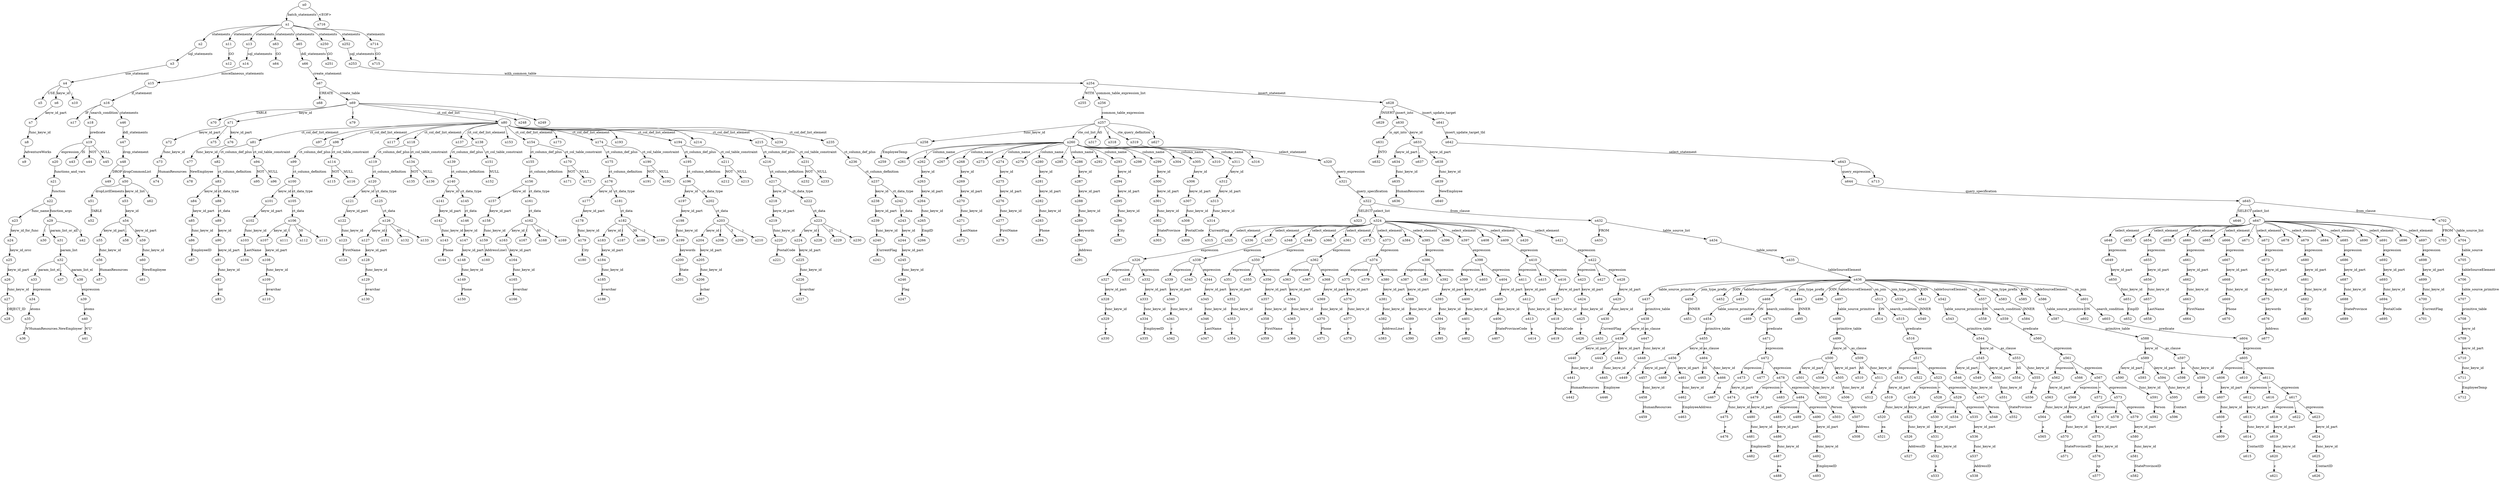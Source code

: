 digraph ParseTree {
  n0 -> n1 [label="batch_statements"];
  n1 -> n2 [label="statements"];
  n2 -> n3 [label="sql_statements"];
  n3 -> n4 [label="use_statement"];
  n4 -> n5 [label="USE"];
  n4 -> n6 [label="keyw_id"];
  n6 -> n7 [label="keyw_id_part"];
  n7 -> n8 [label="func_keyw_id"];
  n8 -> n9 [label="AdventureWorks"];
  n4 -> n10 [label=";"];
  n1 -> n11 [label="statements"];
  n11 -> n12 [label="GO"];
  n1 -> n13 [label="statements"];
  n13 -> n14 [label="sql_statements"];
  n14 -> n15 [label="miscellaneous_statements"];
  n15 -> n16 [label="if_statement"];
  n16 -> n17 [label="IF"];
  n16 -> n18 [label="search_condition"];
  n18 -> n19 [label="predicate"];
  n19 -> n20 [label="expression"];
  n20 -> n21 [label="functions_and_vars"];
  n21 -> n22 [label="function"];
  n22 -> n23 [label="func_name"];
  n23 -> n24 [label="keyw_id_for_func"];
  n24 -> n25 [label="keyw_id_orcc"];
  n25 -> n26 [label="keyw_id_part"];
  n26 -> n27 [label="func_keyw_id"];
  n27 -> n28 [label="OBJECT_ID"];
  n22 -> n29 [label="function_args"];
  n29 -> n30 [label="("];
  n29 -> n31 [label="param_list_or_all"];
  n31 -> n32 [label="param_list"];
  n32 -> n33 [label="param_list_el"];
  n33 -> n34 [label="expression"];
  n34 -> n35 [label="atoms"];
  n35 -> n36 [label="N'HumanResources.NewEmployee'"];
  n32 -> n37 [label=","];
  n32 -> n38 [label="param_list_el"];
  n38 -> n39 [label="expression"];
  n39 -> n40 [label="atoms"];
  n40 -> n41 [label="N'U'"];
  n29 -> n42 [label=")"];
  n19 -> n43 [label="IS"];
  n19 -> n44 [label="NOT"];
  n19 -> n45 [label="NULL"];
  n16 -> n46 [label="statements"];
  n46 -> n47 [label="ddl_statements"];
  n47 -> n48 [label="drop_statement"];
  n48 -> n49 [label="DROP"];
  n48 -> n50 [label="dropCommonList"];
  n50 -> n51 [label="dropListElements"];
  n51 -> n52 [label="TABLE"];
  n50 -> n53 [label="keyw_id_list"];
  n53 -> n54 [label="keyw_id"];
  n54 -> n55 [label="keyw_id_part"];
  n55 -> n56 [label="func_keyw_id"];
  n56 -> n57 [label="HumanResources"];
  n54 -> n58 [label="."];
  n54 -> n59 [label="keyw_id_part"];
  n59 -> n60 [label="func_keyw_id"];
  n60 -> n61 [label="NewEmployee"];
  n50 -> n62 [label=";"];
  n1 -> n63 [label="statements"];
  n63 -> n64 [label="GO"];
  n1 -> n65 [label="statements"];
  n65 -> n66 [label="ddl_statements"];
  n66 -> n67 [label="create_statement"];
  n67 -> n68 [label="CREATE"];
  n67 -> n69 [label="create_table"];
  n69 -> n70 [label="TABLE"];
  n69 -> n71 [label="keyw_id"];
  n71 -> n72 [label="keyw_id_part"];
  n72 -> n73 [label="func_keyw_id"];
  n73 -> n74 [label="HumanResources"];
  n71 -> n75 [label="."];
  n71 -> n76 [label="keyw_id_part"];
  n76 -> n77 [label="func_keyw_id"];
  n77 -> n78 [label="NewEmployee"];
  n69 -> n79 [label="("];
  n69 -> n80 [label="ct_col_def_list"];
  n80 -> n81 [label="ct_col_def_list_element"];
  n81 -> n82 [label="ct_column_def_plus"];
  n82 -> n83 [label="ct_column_definition"];
  n83 -> n84 [label="keyw_id"];
  n84 -> n85 [label="keyw_id_part"];
  n85 -> n86 [label="func_keyw_id"];
  n86 -> n87 [label="EmployeeID"];
  n83 -> n88 [label="ct_data_type"];
  n88 -> n89 [label="ct_data"];
  n89 -> n90 [label="keyw_id"];
  n90 -> n91 [label="keyw_id_part"];
  n91 -> n92 [label="func_keyw_id"];
  n92 -> n93 [label="int"];
  n81 -> n94 [label="ct_col_table_constraint"];
  n94 -> n95 [label="NOT"];
  n94 -> n96 [label="NULL"];
  n80 -> n97 [label=","];
  n80 -> n98 [label="ct_col_def_list_element"];
  n98 -> n99 [label="ct_column_def_plus"];
  n99 -> n100 [label="ct_column_definition"];
  n100 -> n101 [label="keyw_id"];
  n101 -> n102 [label="keyw_id_part"];
  n102 -> n103 [label="func_keyw_id"];
  n103 -> n104 [label="LastName"];
  n100 -> n105 [label="ct_data_type"];
  n105 -> n106 [label="ct_data"];
  n106 -> n107 [label="keyw_id"];
  n107 -> n108 [label="keyw_id_part"];
  n108 -> n109 [label="func_keyw_id"];
  n109 -> n110 [label="nvarchar"];
  n106 -> n111 [label="("];
  n106 -> n112 [label="50"];
  n106 -> n113 [label=")"];
  n98 -> n114 [label="ct_col_table_constraint"];
  n114 -> n115 [label="NOT"];
  n114 -> n116 [label="NULL"];
  n80 -> n117 [label=","];
  n80 -> n118 [label="ct_col_def_list_element"];
  n118 -> n119 [label="ct_column_def_plus"];
  n119 -> n120 [label="ct_column_definition"];
  n120 -> n121 [label="keyw_id"];
  n121 -> n122 [label="keyw_id_part"];
  n122 -> n123 [label="func_keyw_id"];
  n123 -> n124 [label="FirstName"];
  n120 -> n125 [label="ct_data_type"];
  n125 -> n126 [label="ct_data"];
  n126 -> n127 [label="keyw_id"];
  n127 -> n128 [label="keyw_id_part"];
  n128 -> n129 [label="func_keyw_id"];
  n129 -> n130 [label="nvarchar"];
  n126 -> n131 [label="("];
  n126 -> n132 [label="50"];
  n126 -> n133 [label=")"];
  n118 -> n134 [label="ct_col_table_constraint"];
  n134 -> n135 [label="NOT"];
  n134 -> n136 [label="NULL"];
  n80 -> n137 [label=","];
  n80 -> n138 [label="ct_col_def_list_element"];
  n138 -> n139 [label="ct_column_def_plus"];
  n139 -> n140 [label="ct_column_definition"];
  n140 -> n141 [label="keyw_id"];
  n141 -> n142 [label="keyw_id_part"];
  n142 -> n143 [label="func_keyw_id"];
  n143 -> n144 [label="Phone"];
  n140 -> n145 [label="ct_data_type"];
  n145 -> n146 [label="ct_data"];
  n146 -> n147 [label="keyw_id"];
  n147 -> n148 [label="keyw_id_part"];
  n148 -> n149 [label="func_keyw_id"];
  n149 -> n150 [label="Phone"];
  n138 -> n151 [label="ct_col_table_constraint"];
  n151 -> n152 [label="NULL"];
  n80 -> n153 [label=","];
  n80 -> n154 [label="ct_col_def_list_element"];
  n154 -> n155 [label="ct_column_def_plus"];
  n155 -> n156 [label="ct_column_definition"];
  n156 -> n157 [label="keyw_id"];
  n157 -> n158 [label="keyw_id_part"];
  n158 -> n159 [label="func_keyw_id"];
  n159 -> n160 [label="AddressLine1"];
  n156 -> n161 [label="ct_data_type"];
  n161 -> n162 [label="ct_data"];
  n162 -> n163 [label="keyw_id"];
  n163 -> n164 [label="keyw_id_part"];
  n164 -> n165 [label="func_keyw_id"];
  n165 -> n166 [label="nvarchar"];
  n162 -> n167 [label="("];
  n162 -> n168 [label="60"];
  n162 -> n169 [label=")"];
  n154 -> n170 [label="ct_col_table_constraint"];
  n170 -> n171 [label="NOT"];
  n170 -> n172 [label="NULL"];
  n80 -> n173 [label=","];
  n80 -> n174 [label="ct_col_def_list_element"];
  n174 -> n175 [label="ct_column_def_plus"];
  n175 -> n176 [label="ct_column_definition"];
  n176 -> n177 [label="keyw_id"];
  n177 -> n178 [label="keyw_id_part"];
  n178 -> n179 [label="func_keyw_id"];
  n179 -> n180 [label="City"];
  n176 -> n181 [label="ct_data_type"];
  n181 -> n182 [label="ct_data"];
  n182 -> n183 [label="keyw_id"];
  n183 -> n184 [label="keyw_id_part"];
  n184 -> n185 [label="func_keyw_id"];
  n185 -> n186 [label="nvarchar"];
  n182 -> n187 [label="("];
  n182 -> n188 [label="30"];
  n182 -> n189 [label=")"];
  n174 -> n190 [label="ct_col_table_constraint"];
  n190 -> n191 [label="NOT"];
  n190 -> n192 [label="NULL"];
  n80 -> n193 [label=","];
  n80 -> n194 [label="ct_col_def_list_element"];
  n194 -> n195 [label="ct_column_def_plus"];
  n195 -> n196 [label="ct_column_definition"];
  n196 -> n197 [label="keyw_id"];
  n197 -> n198 [label="keyw_id_part"];
  n198 -> n199 [label="func_keyw_id"];
  n199 -> n200 [label="keywords"];
  n200 -> n201 [label="State"];
  n196 -> n202 [label="ct_data_type"];
  n202 -> n203 [label="ct_data"];
  n203 -> n204 [label="keyw_id"];
  n204 -> n205 [label="keyw_id_part"];
  n205 -> n206 [label="func_keyw_id"];
  n206 -> n207 [label="nchar"];
  n203 -> n208 [label="("];
  n203 -> n209 [label="3"];
  n203 -> n210 [label=")"];
  n194 -> n211 [label="ct_col_table_constraint"];
  n211 -> n212 [label="NOT"];
  n211 -> n213 [label="NULL"];
  n80 -> n214 [label=","];
  n80 -> n215 [label="ct_col_def_list_element"];
  n215 -> n216 [label="ct_column_def_plus"];
  n216 -> n217 [label="ct_column_definition"];
  n217 -> n218 [label="keyw_id"];
  n218 -> n219 [label="keyw_id_part"];
  n219 -> n220 [label="func_keyw_id"];
  n220 -> n221 [label="PostalCode"];
  n217 -> n222 [label="ct_data_type"];
  n222 -> n223 [label="ct_data"];
  n223 -> n224 [label="keyw_id"];
  n224 -> n225 [label="keyw_id_part"];
  n225 -> n226 [label="func_keyw_id"];
  n226 -> n227 [label="nvarchar"];
  n223 -> n228 [label="("];
  n223 -> n229 [label="15"];
  n223 -> n230 [label=")"];
  n215 -> n231 [label="ct_col_table_constraint"];
  n231 -> n232 [label="NOT"];
  n231 -> n233 [label="NULL"];
  n80 -> n234 [label=","];
  n80 -> n235 [label="ct_col_def_list_element"];
  n235 -> n236 [label="ct_column_def_plus"];
  n236 -> n237 [label="ct_column_definition"];
  n237 -> n238 [label="keyw_id"];
  n238 -> n239 [label="keyw_id_part"];
  n239 -> n240 [label="func_keyw_id"];
  n240 -> n241 [label="CurrentFlag"];
  n237 -> n242 [label="ct_data_type"];
  n242 -> n243 [label="ct_data"];
  n243 -> n244 [label="keyw_id"];
  n244 -> n245 [label="keyw_id_part"];
  n245 -> n246 [label="func_keyw_id"];
  n246 -> n247 [label="Flag"];
  n69 -> n248 [label=")"];
  n69 -> n249 [label=";"];
  n1 -> n250 [label="statements"];
  n250 -> n251 [label="GO"];
  n1 -> n252 [label="statements"];
  n252 -> n253 [label="sql_statements"];
  n253 -> n254 [label="with_common_table"];
  n254 -> n255 [label="WITH"];
  n254 -> n256 [label="common_table_expression_list"];
  n256 -> n257 [label="common_table_expression"];
  n257 -> n258 [label="func_keyw_id"];
  n258 -> n259 [label="EmployeeTemp"];
  n257 -> n260 [label="cte_col_list"];
  n260 -> n261 [label="("];
  n260 -> n262 [label="column_name"];
  n262 -> n263 [label="keyw_id"];
  n263 -> n264 [label="keyw_id_part"];
  n264 -> n265 [label="func_keyw_id"];
  n265 -> n266 [label="EmpID"];
  n260 -> n267 [label=","];
  n260 -> n268 [label="column_name"];
  n268 -> n269 [label="keyw_id"];
  n269 -> n270 [label="keyw_id_part"];
  n270 -> n271 [label="func_keyw_id"];
  n271 -> n272 [label="LastName"];
  n260 -> n273 [label=","];
  n260 -> n274 [label="column_name"];
  n274 -> n275 [label="keyw_id"];
  n275 -> n276 [label="keyw_id_part"];
  n276 -> n277 [label="func_keyw_id"];
  n277 -> n278 [label="FirstName"];
  n260 -> n279 [label=","];
  n260 -> n280 [label="column_name"];
  n280 -> n281 [label="keyw_id"];
  n281 -> n282 [label="keyw_id_part"];
  n282 -> n283 [label="func_keyw_id"];
  n283 -> n284 [label="Phone"];
  n260 -> n285 [label=","];
  n260 -> n286 [label="column_name"];
  n286 -> n287 [label="keyw_id"];
  n287 -> n288 [label="keyw_id_part"];
  n288 -> n289 [label="func_keyw_id"];
  n289 -> n290 [label="keywords"];
  n290 -> n291 [label="Address"];
  n260 -> n292 [label=","];
  n260 -> n293 [label="column_name"];
  n293 -> n294 [label="keyw_id"];
  n294 -> n295 [label="keyw_id_part"];
  n295 -> n296 [label="func_keyw_id"];
  n296 -> n297 [label="City"];
  n260 -> n298 [label=","];
  n260 -> n299 [label="column_name"];
  n299 -> n300 [label="keyw_id"];
  n300 -> n301 [label="keyw_id_part"];
  n301 -> n302 [label="func_keyw_id"];
  n302 -> n303 [label="StateProvince"];
  n260 -> n304 [label=","];
  n260 -> n305 [label="column_name"];
  n305 -> n306 [label="keyw_id"];
  n306 -> n307 [label="keyw_id_part"];
  n307 -> n308 [label="func_keyw_id"];
  n308 -> n309 [label="PostalCode"];
  n260 -> n310 [label=","];
  n260 -> n311 [label="column_name"];
  n311 -> n312 [label="keyw_id"];
  n312 -> n313 [label="keyw_id_part"];
  n313 -> n314 [label="func_keyw_id"];
  n314 -> n315 [label="CurrentFlag"];
  n260 -> n316 [label=")"];
  n257 -> n317 [label="AS"];
  n257 -> n318 [label="("];
  n257 -> n319 [label="cte_query_definition"];
  n319 -> n320 [label="select_statement"];
  n320 -> n321 [label="query_expression"];
  n321 -> n322 [label="query_specification"];
  n322 -> n323 [label="SELECT"];
  n322 -> n324 [label="select_list"];
  n324 -> n325 [label="select_element"];
  n325 -> n326 [label="expression"];
  n326 -> n327 [label="expression"];
  n327 -> n328 [label="keyw_id_part"];
  n328 -> n329 [label="func_keyw_id"];
  n329 -> n330 [label="e"];
  n326 -> n331 [label="."];
  n326 -> n332 [label="expression"];
  n332 -> n333 [label="keyw_id_part"];
  n333 -> n334 [label="func_keyw_id"];
  n334 -> n335 [label="EmployeeID"];
  n324 -> n336 [label=","];
  n324 -> n337 [label="select_element"];
  n337 -> n338 [label="expression"];
  n338 -> n339 [label="expression"];
  n339 -> n340 [label="keyw_id_part"];
  n340 -> n341 [label="func_keyw_id"];
  n341 -> n342 [label="c"];
  n338 -> n343 [label="."];
  n338 -> n344 [label="expression"];
  n344 -> n345 [label="keyw_id_part"];
  n345 -> n346 [label="func_keyw_id"];
  n346 -> n347 [label="LastName"];
  n324 -> n348 [label=","];
  n324 -> n349 [label="select_element"];
  n349 -> n350 [label="expression"];
  n350 -> n351 [label="expression"];
  n351 -> n352 [label="keyw_id_part"];
  n352 -> n353 [label="func_keyw_id"];
  n353 -> n354 [label="c"];
  n350 -> n355 [label="."];
  n350 -> n356 [label="expression"];
  n356 -> n357 [label="keyw_id_part"];
  n357 -> n358 [label="func_keyw_id"];
  n358 -> n359 [label="FirstName"];
  n324 -> n360 [label=","];
  n324 -> n361 [label="select_element"];
  n361 -> n362 [label="expression"];
  n362 -> n363 [label="expression"];
  n363 -> n364 [label="keyw_id_part"];
  n364 -> n365 [label="func_keyw_id"];
  n365 -> n366 [label="c"];
  n362 -> n367 [label="."];
  n362 -> n368 [label="expression"];
  n368 -> n369 [label="keyw_id_part"];
  n369 -> n370 [label="func_keyw_id"];
  n370 -> n371 [label="Phone"];
  n324 -> n372 [label=","];
  n324 -> n373 [label="select_element"];
  n373 -> n374 [label="expression"];
  n374 -> n375 [label="expression"];
  n375 -> n376 [label="keyw_id_part"];
  n376 -> n377 [label="func_keyw_id"];
  n377 -> n378 [label="a"];
  n374 -> n379 [label="."];
  n374 -> n380 [label="expression"];
  n380 -> n381 [label="keyw_id_part"];
  n381 -> n382 [label="func_keyw_id"];
  n382 -> n383 [label="AddressLine1"];
  n324 -> n384 [label=","];
  n324 -> n385 [label="select_element"];
  n385 -> n386 [label="expression"];
  n386 -> n387 [label="expression"];
  n387 -> n388 [label="keyw_id_part"];
  n388 -> n389 [label="func_keyw_id"];
  n389 -> n390 [label="a"];
  n386 -> n391 [label="."];
  n386 -> n392 [label="expression"];
  n392 -> n393 [label="keyw_id_part"];
  n393 -> n394 [label="func_keyw_id"];
  n394 -> n395 [label="City"];
  n324 -> n396 [label=","];
  n324 -> n397 [label="select_element"];
  n397 -> n398 [label="expression"];
  n398 -> n399 [label="expression"];
  n399 -> n400 [label="keyw_id_part"];
  n400 -> n401 [label="func_keyw_id"];
  n401 -> n402 [label="sp"];
  n398 -> n403 [label="."];
  n398 -> n404 [label="expression"];
  n404 -> n405 [label="keyw_id_part"];
  n405 -> n406 [label="func_keyw_id"];
  n406 -> n407 [label="StateProvinceCode"];
  n324 -> n408 [label=","];
  n324 -> n409 [label="select_element"];
  n409 -> n410 [label="expression"];
  n410 -> n411 [label="expression"];
  n411 -> n412 [label="keyw_id_part"];
  n412 -> n413 [label="func_keyw_id"];
  n413 -> n414 [label="a"];
  n410 -> n415 [label="."];
  n410 -> n416 [label="expression"];
  n416 -> n417 [label="keyw_id_part"];
  n417 -> n418 [label="func_keyw_id"];
  n418 -> n419 [label="PostalCode"];
  n324 -> n420 [label=","];
  n324 -> n421 [label="select_element"];
  n421 -> n422 [label="expression"];
  n422 -> n423 [label="expression"];
  n423 -> n424 [label="keyw_id_part"];
  n424 -> n425 [label="func_keyw_id"];
  n425 -> n426 [label="e"];
  n422 -> n427 [label="."];
  n422 -> n428 [label="expression"];
  n428 -> n429 [label="keyw_id_part"];
  n429 -> n430 [label="func_keyw_id"];
  n430 -> n431 [label="CurrentFlag"];
  n322 -> n432 [label="from_clause"];
  n432 -> n433 [label="FROM"];
  n432 -> n434 [label="table_source_list"];
  n434 -> n435 [label="table_source"];
  n435 -> n436 [label="tableSourceElement"];
  n436 -> n437 [label="table_source_primitive"];
  n437 -> n438 [label="primitive_table"];
  n438 -> n439 [label="keyw_id"];
  n439 -> n440 [label="keyw_id_part"];
  n440 -> n441 [label="func_keyw_id"];
  n441 -> n442 [label="HumanResources"];
  n439 -> n443 [label="."];
  n439 -> n444 [label="keyw_id_part"];
  n444 -> n445 [label="func_keyw_id"];
  n445 -> n446 [label="Employee"];
  n438 -> n447 [label="as_clause"];
  n447 -> n448 [label="func_keyw_id"];
  n448 -> n449 [label="e"];
  n436 -> n450 [label="join_type_prefix"];
  n450 -> n451 [label="INNER"];
  n436 -> n452 [label="JOIN"];
  n436 -> n453 [label="tableSourceElement"];
  n453 -> n454 [label="table_source_primitive"];
  n454 -> n455 [label="primitive_table"];
  n455 -> n456 [label="keyw_id"];
  n456 -> n457 [label="keyw_id_part"];
  n457 -> n458 [label="func_keyw_id"];
  n458 -> n459 [label="HumanResources"];
  n456 -> n460 [label="."];
  n456 -> n461 [label="keyw_id_part"];
  n461 -> n462 [label="func_keyw_id"];
  n462 -> n463 [label="EmployeeAddress"];
  n455 -> n464 [label="as_clause"];
  n464 -> n465 [label="AS"];
  n464 -> n466 [label="func_keyw_id"];
  n466 -> n467 [label="ea"];
  n436 -> n468 [label="on_join"];
  n468 -> n469 [label="ON"];
  n468 -> n470 [label="search_condition"];
  n470 -> n471 [label="predicate"];
  n471 -> n472 [label="expression"];
  n472 -> n473 [label="expression"];
  n473 -> n474 [label="keyw_id_part"];
  n474 -> n475 [label="func_keyw_id"];
  n475 -> n476 [label="e"];
  n472 -> n477 [label="."];
  n472 -> n478 [label="expression"];
  n478 -> n479 [label="expression"];
  n479 -> n480 [label="keyw_id_part"];
  n480 -> n481 [label="func_keyw_id"];
  n481 -> n482 [label="EmployeeID"];
  n478 -> n483 [label="="];
  n478 -> n484 [label="expression"];
  n484 -> n485 [label="expression"];
  n485 -> n486 [label="keyw_id_part"];
  n486 -> n487 [label="func_keyw_id"];
  n487 -> n488 [label="ea"];
  n484 -> n489 [label="."];
  n484 -> n490 [label="expression"];
  n490 -> n491 [label="keyw_id_part"];
  n491 -> n492 [label="func_keyw_id"];
  n492 -> n493 [label="EmployeeID"];
  n436 -> n494 [label="join_type_prefix"];
  n494 -> n495 [label="INNER"];
  n436 -> n496 [label="JOIN"];
  n436 -> n497 [label="tableSourceElement"];
  n497 -> n498 [label="table_source_primitive"];
  n498 -> n499 [label="primitive_table"];
  n499 -> n500 [label="keyw_id"];
  n500 -> n501 [label="keyw_id_part"];
  n501 -> n502 [label="func_keyw_id"];
  n502 -> n503 [label="Person"];
  n500 -> n504 [label="."];
  n500 -> n505 [label="keyw_id_part"];
  n505 -> n506 [label="func_keyw_id"];
  n506 -> n507 [label="keywords"];
  n507 -> n508 [label="Address"];
  n499 -> n509 [label="as_clause"];
  n509 -> n510 [label="AS"];
  n509 -> n511 [label="func_keyw_id"];
  n511 -> n512 [label="a"];
  n436 -> n513 [label="on_join"];
  n513 -> n514 [label="ON"];
  n513 -> n515 [label="search_condition"];
  n515 -> n516 [label="predicate"];
  n516 -> n517 [label="expression"];
  n517 -> n518 [label="expression"];
  n518 -> n519 [label="keyw_id_part"];
  n519 -> n520 [label="func_keyw_id"];
  n520 -> n521 [label="ea"];
  n517 -> n522 [label="."];
  n517 -> n523 [label="expression"];
  n523 -> n524 [label="expression"];
  n524 -> n525 [label="keyw_id_part"];
  n525 -> n526 [label="func_keyw_id"];
  n526 -> n527 [label="AddressID"];
  n523 -> n528 [label="="];
  n523 -> n529 [label="expression"];
  n529 -> n530 [label="expression"];
  n530 -> n531 [label="keyw_id_part"];
  n531 -> n532 [label="func_keyw_id"];
  n532 -> n533 [label="a"];
  n529 -> n534 [label="."];
  n529 -> n535 [label="expression"];
  n535 -> n536 [label="keyw_id_part"];
  n536 -> n537 [label="func_keyw_id"];
  n537 -> n538 [label="AddressID"];
  n436 -> n539 [label="join_type_prefix"];
  n539 -> n540 [label="INNER"];
  n436 -> n541 [label="JOIN"];
  n436 -> n542 [label="tableSourceElement"];
  n542 -> n543 [label="table_source_primitive"];
  n543 -> n544 [label="primitive_table"];
  n544 -> n545 [label="keyw_id"];
  n545 -> n546 [label="keyw_id_part"];
  n546 -> n547 [label="func_keyw_id"];
  n547 -> n548 [label="Person"];
  n545 -> n549 [label="."];
  n545 -> n550 [label="keyw_id_part"];
  n550 -> n551 [label="func_keyw_id"];
  n551 -> n552 [label="StateProvince"];
  n544 -> n553 [label="as_clause"];
  n553 -> n554 [label="AS"];
  n553 -> n555 [label="func_keyw_id"];
  n555 -> n556 [label="sp"];
  n436 -> n557 [label="on_join"];
  n557 -> n558 [label="ON"];
  n557 -> n559 [label="search_condition"];
  n559 -> n560 [label="predicate"];
  n560 -> n561 [label="expression"];
  n561 -> n562 [label="expression"];
  n562 -> n563 [label="keyw_id_part"];
  n563 -> n564 [label="func_keyw_id"];
  n564 -> n565 [label="a"];
  n561 -> n566 [label="."];
  n561 -> n567 [label="expression"];
  n567 -> n568 [label="expression"];
  n568 -> n569 [label="keyw_id_part"];
  n569 -> n570 [label="func_keyw_id"];
  n570 -> n571 [label="StateProvinceID"];
  n567 -> n572 [label="="];
  n567 -> n573 [label="expression"];
  n573 -> n574 [label="expression"];
  n574 -> n575 [label="keyw_id_part"];
  n575 -> n576 [label="func_keyw_id"];
  n576 -> n577 [label="sp"];
  n573 -> n578 [label="."];
  n573 -> n579 [label="expression"];
  n579 -> n580 [label="keyw_id_part"];
  n580 -> n581 [label="func_keyw_id"];
  n581 -> n582 [label="StateProvinceID"];
  n436 -> n583 [label="join_type_prefix"];
  n583 -> n584 [label="INNER"];
  n436 -> n585 [label="JOIN"];
  n436 -> n586 [label="tableSourceElement"];
  n586 -> n587 [label="table_source_primitive"];
  n587 -> n588 [label="primitive_table"];
  n588 -> n589 [label="keyw_id"];
  n589 -> n590 [label="keyw_id_part"];
  n590 -> n591 [label="func_keyw_id"];
  n591 -> n592 [label="Person"];
  n589 -> n593 [label="."];
  n589 -> n594 [label="keyw_id_part"];
  n594 -> n595 [label="func_keyw_id"];
  n595 -> n596 [label="Contact"];
  n588 -> n597 [label="as_clause"];
  n597 -> n598 [label="as"];
  n597 -> n599 [label="func_keyw_id"];
  n599 -> n600 [label="c"];
  n436 -> n601 [label="on_join"];
  n601 -> n602 [label="ON"];
  n601 -> n603 [label="search_condition"];
  n603 -> n604 [label="predicate"];
  n604 -> n605 [label="expression"];
  n605 -> n606 [label="expression"];
  n606 -> n607 [label="keyw_id_part"];
  n607 -> n608 [label="func_keyw_id"];
  n608 -> n609 [label="e"];
  n605 -> n610 [label="."];
  n605 -> n611 [label="expression"];
  n611 -> n612 [label="expression"];
  n612 -> n613 [label="keyw_id_part"];
  n613 -> n614 [label="func_keyw_id"];
  n614 -> n615 [label="ContactID"];
  n611 -> n616 [label="="];
  n611 -> n617 [label="expression"];
  n617 -> n618 [label="expression"];
  n618 -> n619 [label="keyw_id_part"];
  n619 -> n620 [label="func_keyw_id"];
  n620 -> n621 [label="c"];
  n617 -> n622 [label="."];
  n617 -> n623 [label="expression"];
  n623 -> n624 [label="keyw_id_part"];
  n624 -> n625 [label="func_keyw_id"];
  n625 -> n626 [label="ContactID"];
  n257 -> n627 [label=")"];
  n254 -> n628 [label="insert_statement"];
  n628 -> n629 [label="INSERT"];
  n628 -> n630 [label="insert_into"];
  n630 -> n631 [label="is_opt_into"];
  n631 -> n632 [label="INTO"];
  n630 -> n633 [label="keyw_id"];
  n633 -> n634 [label="keyw_id_part"];
  n634 -> n635 [label="func_keyw_id"];
  n635 -> n636 [label="HumanResources"];
  n633 -> n637 [label="."];
  n633 -> n638 [label="keyw_id_part"];
  n638 -> n639 [label="func_keyw_id"];
  n639 -> n640 [label="NewEmployee"];
  n628 -> n641 [label="insert_update_target"];
  n641 -> n642 [label="insert_update_target_tbl"];
  n642 -> n643 [label="select_statement"];
  n643 -> n644 [label="query_expression"];
  n644 -> n645 [label="query_specification"];
  n645 -> n646 [label="SELECT"];
  n645 -> n647 [label="select_list"];
  n647 -> n648 [label="select_element"];
  n648 -> n649 [label="expression"];
  n649 -> n650 [label="keyw_id_part"];
  n650 -> n651 [label="func_keyw_id"];
  n651 -> n652 [label="EmpID"];
  n647 -> n653 [label=","];
  n647 -> n654 [label="select_element"];
  n654 -> n655 [label="expression"];
  n655 -> n656 [label="keyw_id_part"];
  n656 -> n657 [label="func_keyw_id"];
  n657 -> n658 [label="LastName"];
  n647 -> n659 [label=","];
  n647 -> n660 [label="select_element"];
  n660 -> n661 [label="expression"];
  n661 -> n662 [label="keyw_id_part"];
  n662 -> n663 [label="func_keyw_id"];
  n663 -> n664 [label="FirstName"];
  n647 -> n665 [label=","];
  n647 -> n666 [label="select_element"];
  n666 -> n667 [label="expression"];
  n667 -> n668 [label="keyw_id_part"];
  n668 -> n669 [label="func_keyw_id"];
  n669 -> n670 [label="Phone"];
  n647 -> n671 [label=","];
  n647 -> n672 [label="select_element"];
  n672 -> n673 [label="expression"];
  n673 -> n674 [label="keyw_id_part"];
  n674 -> n675 [label="func_keyw_id"];
  n675 -> n676 [label="keywords"];
  n676 -> n677 [label="Address"];
  n647 -> n678 [label=","];
  n647 -> n679 [label="select_element"];
  n679 -> n680 [label="expression"];
  n680 -> n681 [label="keyw_id_part"];
  n681 -> n682 [label="func_keyw_id"];
  n682 -> n683 [label="City"];
  n647 -> n684 [label=","];
  n647 -> n685 [label="select_element"];
  n685 -> n686 [label="expression"];
  n686 -> n687 [label="keyw_id_part"];
  n687 -> n688 [label="func_keyw_id"];
  n688 -> n689 [label="StateProvince"];
  n647 -> n690 [label=","];
  n647 -> n691 [label="select_element"];
  n691 -> n692 [label="expression"];
  n692 -> n693 [label="keyw_id_part"];
  n693 -> n694 [label="func_keyw_id"];
  n694 -> n695 [label="PostalCode"];
  n647 -> n696 [label=","];
  n647 -> n697 [label="select_element"];
  n697 -> n698 [label="expression"];
  n698 -> n699 [label="keyw_id_part"];
  n699 -> n700 [label="func_keyw_id"];
  n700 -> n701 [label="CurrentFlag"];
  n645 -> n702 [label="from_clause"];
  n702 -> n703 [label="FROM"];
  n702 -> n704 [label="table_source_list"];
  n704 -> n705 [label="table_source"];
  n705 -> n706 [label="tableSourceElement"];
  n706 -> n707 [label="table_source_primitive"];
  n707 -> n708 [label="primitive_table"];
  n708 -> n709 [label="keyw_id"];
  n709 -> n710 [label="keyw_id_part"];
  n710 -> n711 [label="func_keyw_id"];
  n711 -> n712 [label="EmployeeTemp"];
  n643 -> n713 [label=";"];
  n1 -> n714 [label="statements"];
  n714 -> n715 [label="GO"];
  n0 -> n716 [label="<EOF>"];
}